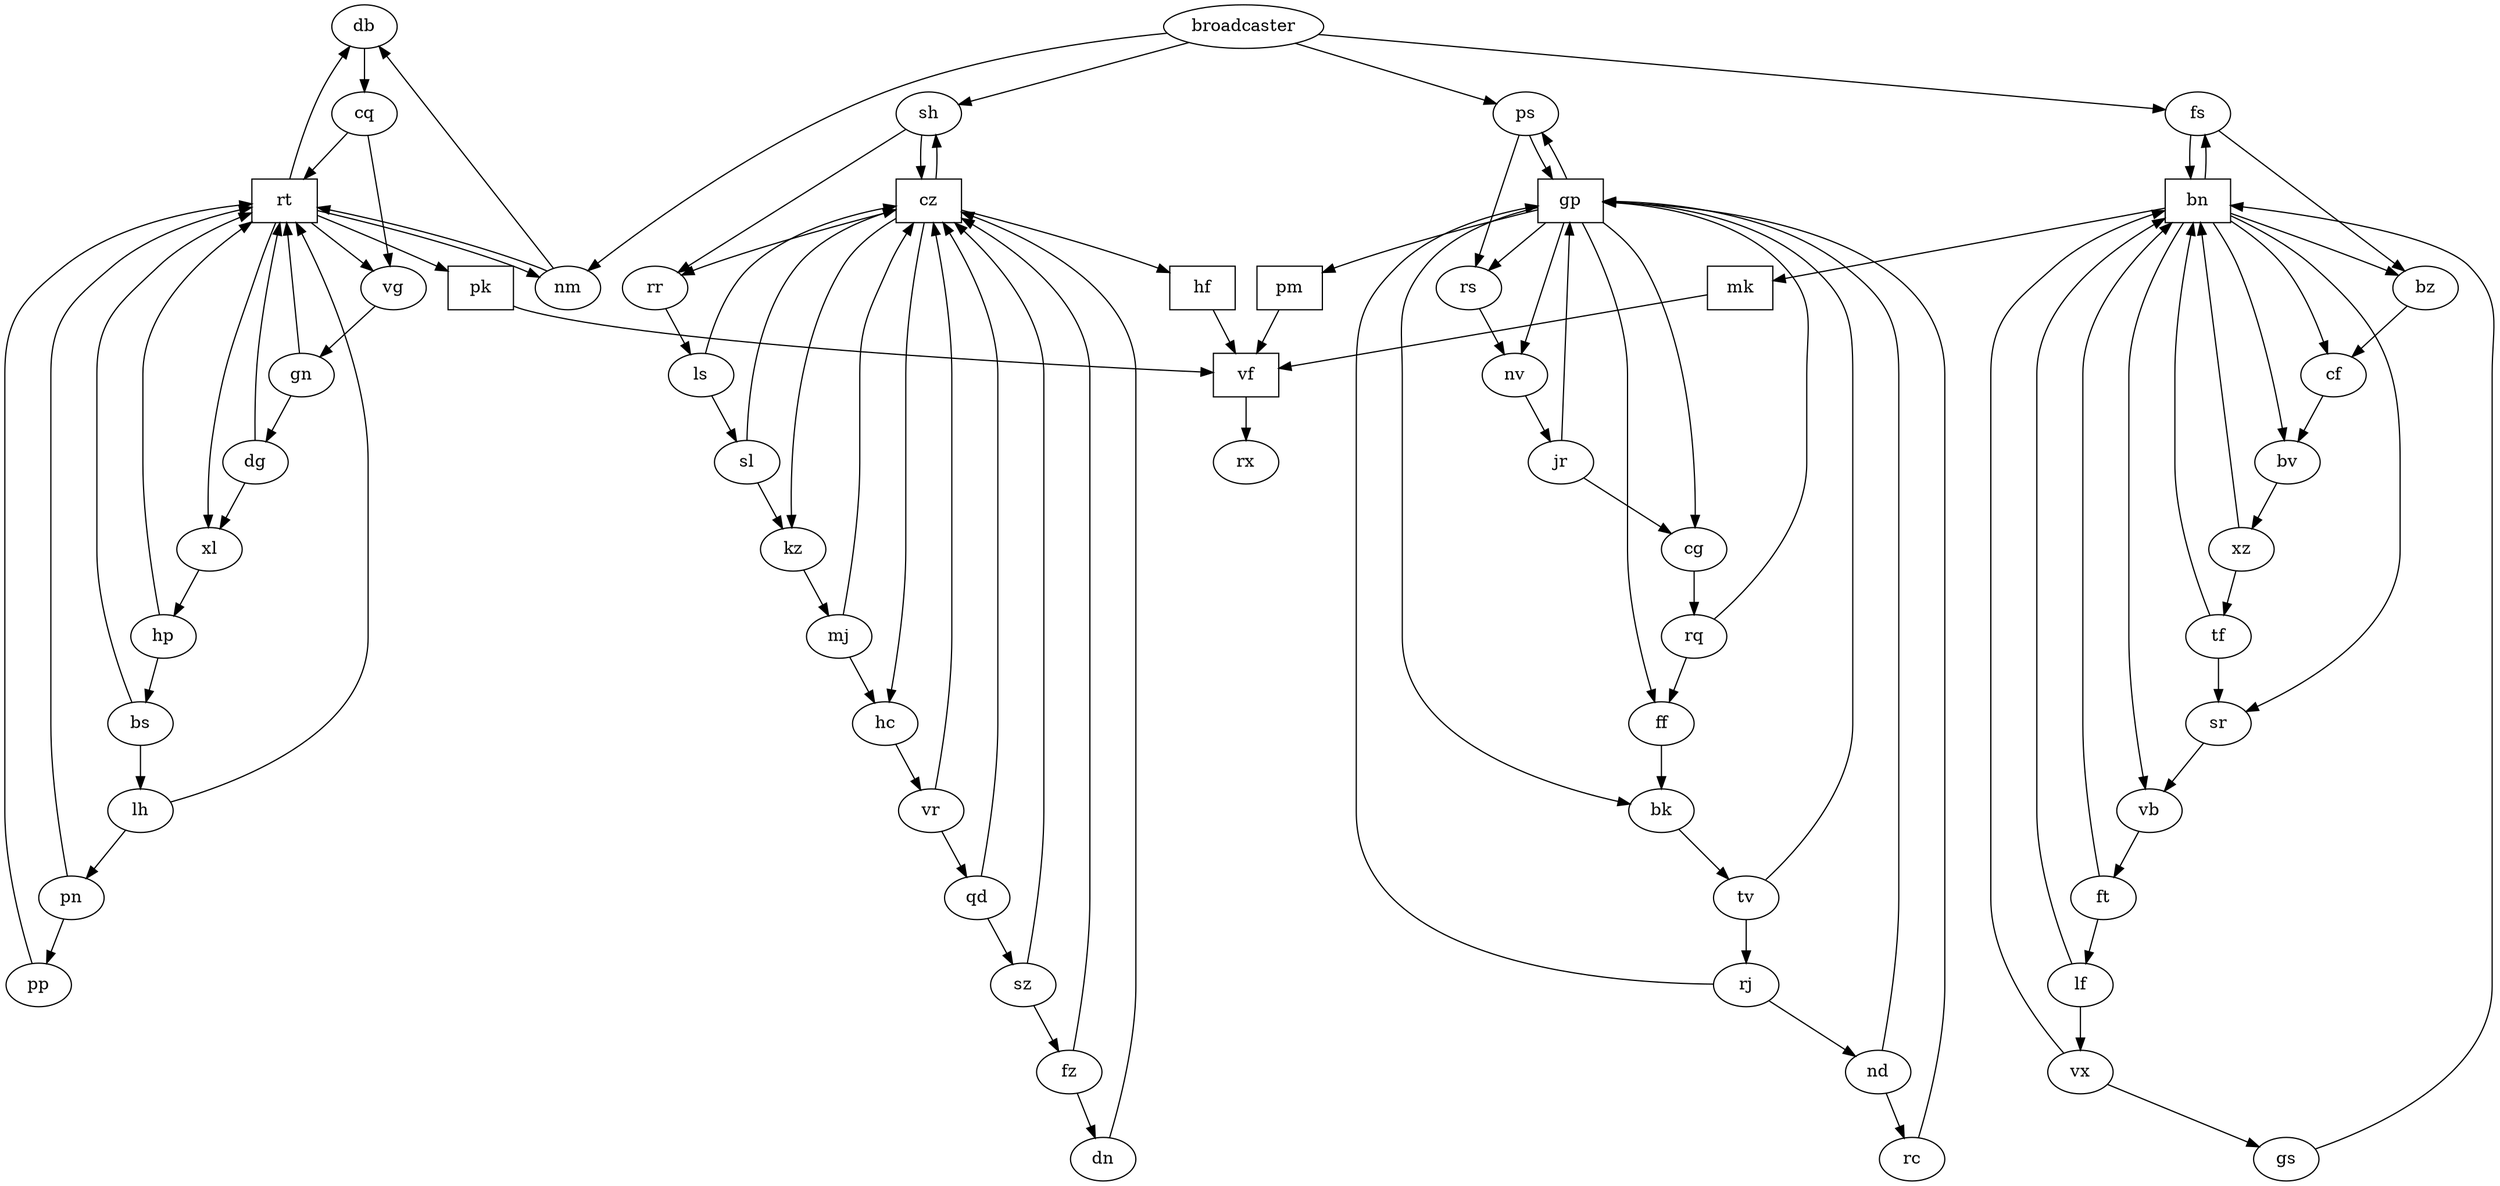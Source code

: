 digraph graphname {
    db -> cq;
    rj -> gp, nd;
    ff -> bk;
    rc -> gp;
    bk -> tv;
    xz -> tf, bn;
    gs -> bn;
    ps -> rs, gp;
    jr -> gp, cg;
    pm [shape=box];
    pm -> vf;
    pn -> pp, rt;
    nv -> jr;
    rs -> nv;
    kz -> mj;
    nd -> rc, gp;
    nm -> rt, db;
    dg -> rt, xl;
    vg -> gn;
    hc -> vr;
    ft -> lf, bn;
    mj -> hc, cz;
    vb -> ft;
    qd -> cz, sz;
    pp -> rt;
    cq -> rt, vg;
    sr -> vb;
    lf -> vx, bn;
    lh -> pn, rt;
    ls -> sl, cz;
    tv -> gp, rj;
    tf -> sr, bn;
    mk [shape=box];
    mk -> vf;
    bs -> rt, lh;
    vx -> bn, gs;
    bn [shape=box];
    bn -> fs, bv, vb, mk, sr, bz, cf;
    rr -> ls;
    bv -> xz;
    hp -> bs, rt;
    pk [shape=box];
    pk -> vf;
    cg -> rq;
    gn -> rt, dg;
    cz [shape=box];
    cz -> hc, kz, rr, hf, sh;
    sl -> cz, kz;
    broadcaster -> sh, nm, ps, fs;
    cf -> bv;
    rt [shape=box];
    rt -> pk, xl, nm, vg, db;
    xl -> hp;
    sh -> rr, cz;
    bz -> cf;
    fz -> dn, cz;
    gp [shape=box];
    gp -> rs, nv, pm, cg, ff, bk, ps;
    fs -> bz, bn;
    hf [shape=box];
    hf -> vf;
    vr -> cz, qd;
    rq -> gp, ff;
    sz -> cz, fz;
    dn -> cz;
    vf [shape=box];
    vf -> rx;
}